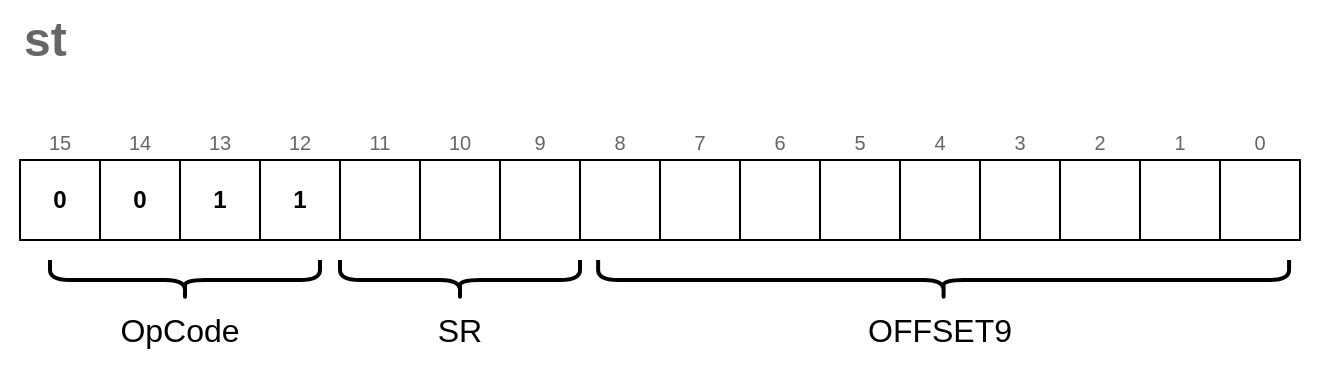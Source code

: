 <mxfile version="15.8.7" type="device"><diagram id="lDyvaed_ntnNjsBYcKlS" name="Page-1"><mxGraphModel dx="1106" dy="892" grid="1" gridSize="10" guides="1" tooltips="1" connect="1" arrows="1" fold="1" page="1" pageScale="1" pageWidth="827" pageHeight="1169" math="0" shadow="0"><root><mxCell id="0"/><mxCell id="1" parent="0"/><mxCell id="PzuIrlQaU6gUbfsNahON-90" value="" style="rounded=0;whiteSpace=wrap;html=1;fontSize=10;strokeWidth=2;fillColor=none;strokeColor=none;" parent="1" vertex="1"><mxGeometry x="190" y="120" width="660" height="190" as="geometry"/></mxCell><mxCell id="PzuIrlQaU6gUbfsNahON-1" value="0" style="rounded=0;whiteSpace=wrap;html=1;fontStyle=1;" parent="1" vertex="1"><mxGeometry x="200" y="200" width="40" height="40" as="geometry"/></mxCell><mxCell id="PzuIrlQaU6gUbfsNahON-2" value="0" style="rounded=0;whiteSpace=wrap;html=1;fontStyle=1;" parent="1" vertex="1"><mxGeometry x="240" y="200" width="40" height="40" as="geometry"/></mxCell><mxCell id="PzuIrlQaU6gUbfsNahON-3" value="1" style="rounded=0;whiteSpace=wrap;html=1;fontStyle=1;" parent="1" vertex="1"><mxGeometry x="280" y="200" width="40" height="40" as="geometry"/></mxCell><mxCell id="PzuIrlQaU6gUbfsNahON-4" value="1" style="rounded=0;whiteSpace=wrap;html=1;fontStyle=1;" parent="1" vertex="1"><mxGeometry x="320" y="200" width="40" height="40" as="geometry"/></mxCell><mxCell id="PzuIrlQaU6gUbfsNahON-5" value="" style="rounded=0;whiteSpace=wrap;html=1;" parent="1" vertex="1"><mxGeometry x="360" y="200" width="40" height="40" as="geometry"/></mxCell><mxCell id="PzuIrlQaU6gUbfsNahON-6" value="" style="rounded=0;whiteSpace=wrap;html=1;" parent="1" vertex="1"><mxGeometry x="400" y="200" width="40" height="40" as="geometry"/></mxCell><mxCell id="PzuIrlQaU6gUbfsNahON-7" value="" style="rounded=0;whiteSpace=wrap;html=1;" parent="1" vertex="1"><mxGeometry x="440" y="200" width="40" height="40" as="geometry"/></mxCell><mxCell id="PzuIrlQaU6gUbfsNahON-8" value="" style="rounded=0;whiteSpace=wrap;html=1;" parent="1" vertex="1"><mxGeometry x="480" y="200" width="40" height="40" as="geometry"/></mxCell><mxCell id="PzuIrlQaU6gUbfsNahON-9" value="" style="rounded=0;whiteSpace=wrap;html=1;" parent="1" vertex="1"><mxGeometry x="520" y="200" width="40" height="40" as="geometry"/></mxCell><mxCell id="PzuIrlQaU6gUbfsNahON-10" value="" style="rounded=0;whiteSpace=wrap;html=1;" parent="1" vertex="1"><mxGeometry x="560" y="200" width="40" height="40" as="geometry"/></mxCell><mxCell id="PzuIrlQaU6gUbfsNahON-11" value="" style="rounded=0;whiteSpace=wrap;html=1;" parent="1" vertex="1"><mxGeometry x="600" y="200" width="40" height="40" as="geometry"/></mxCell><mxCell id="PzuIrlQaU6gUbfsNahON-12" value="" style="rounded=0;whiteSpace=wrap;html=1;" parent="1" vertex="1"><mxGeometry x="640" y="200" width="40" height="40" as="geometry"/></mxCell><mxCell id="PzuIrlQaU6gUbfsNahON-13" value="" style="rounded=0;whiteSpace=wrap;html=1;" parent="1" vertex="1"><mxGeometry x="680" y="200" width="40" height="40" as="geometry"/></mxCell><mxCell id="PzuIrlQaU6gUbfsNahON-14" value="" style="rounded=0;whiteSpace=wrap;html=1;" parent="1" vertex="1"><mxGeometry x="720" y="200" width="40" height="40" as="geometry"/></mxCell><mxCell id="PzuIrlQaU6gUbfsNahON-15" value="" style="rounded=0;whiteSpace=wrap;html=1;" parent="1" vertex="1"><mxGeometry x="760" y="200" width="40" height="40" as="geometry"/></mxCell><mxCell id="PzuIrlQaU6gUbfsNahON-16" value="" style="rounded=0;whiteSpace=wrap;html=1;" parent="1" vertex="1"><mxGeometry x="800" y="200" width="40" height="40" as="geometry"/></mxCell><mxCell id="PzuIrlQaU6gUbfsNahON-63" value="" style="shape=curlyBracket;whiteSpace=wrap;html=1;rounded=1;fontSize=16;strokeWidth=2;fillColor=none;rotation=-90;" parent="1" vertex="1"><mxGeometry x="272.5" y="192.5" width="20" height="135" as="geometry"/></mxCell><mxCell id="PzuIrlQaU6gUbfsNahON-65" value="OpCode" style="text;html=1;strokeColor=none;fillColor=none;align=center;verticalAlign=middle;whiteSpace=wrap;rounded=0;fontSize=16;" parent="1" vertex="1"><mxGeometry x="250" y="270" width="60" height="30" as="geometry"/></mxCell><mxCell id="PzuIrlQaU6gUbfsNahON-71" value="" style="shape=curlyBracket;whiteSpace=wrap;html=1;rounded=1;fontSize=16;strokeWidth=2;fillColor=none;rotation=-90;" parent="1" vertex="1"><mxGeometry x="651.8" y="87.27" width="20" height="345.46" as="geometry"/></mxCell><mxCell id="PzuIrlQaU6gUbfsNahON-73" value="0" style="text;html=1;strokeColor=none;fillColor=none;align=center;verticalAlign=bottom;whiteSpace=wrap;rounded=0;fontSize=10;fontColor=#666666;" parent="1" vertex="1"><mxGeometry x="800" y="170" width="40" height="30" as="geometry"/></mxCell><mxCell id="PzuIrlQaU6gUbfsNahON-74" value="1" style="text;html=1;strokeColor=none;fillColor=none;align=center;verticalAlign=bottom;whiteSpace=wrap;rounded=0;fontSize=10;fontColor=#666666;" parent="1" vertex="1"><mxGeometry x="760" y="170" width="40" height="30" as="geometry"/></mxCell><mxCell id="PzuIrlQaU6gUbfsNahON-75" value="2" style="text;html=1;strokeColor=none;fillColor=none;align=center;verticalAlign=bottom;whiteSpace=wrap;rounded=0;fontSize=10;fontColor=#666666;" parent="1" vertex="1"><mxGeometry x="720" y="170" width="40" height="30" as="geometry"/></mxCell><mxCell id="PzuIrlQaU6gUbfsNahON-76" value="3" style="text;html=1;strokeColor=none;fillColor=none;align=center;verticalAlign=bottom;whiteSpace=wrap;rounded=0;fontSize=10;fontColor=#666666;" parent="1" vertex="1"><mxGeometry x="680" y="170" width="40" height="30" as="geometry"/></mxCell><mxCell id="PzuIrlQaU6gUbfsNahON-77" value="4" style="text;html=1;strokeColor=none;fillColor=none;align=center;verticalAlign=bottom;whiteSpace=wrap;rounded=0;fontSize=10;fontColor=#666666;" parent="1" vertex="1"><mxGeometry x="640" y="170" width="40" height="30" as="geometry"/></mxCell><mxCell id="PzuIrlQaU6gUbfsNahON-78" value="5" style="text;html=1;strokeColor=none;fillColor=none;align=center;verticalAlign=bottom;whiteSpace=wrap;rounded=0;fontSize=10;fontColor=#666666;" parent="1" vertex="1"><mxGeometry x="600" y="170" width="40" height="30" as="geometry"/></mxCell><mxCell id="PzuIrlQaU6gUbfsNahON-79" value="6" style="text;html=1;strokeColor=none;fillColor=none;align=center;verticalAlign=bottom;whiteSpace=wrap;rounded=0;fontSize=10;fontColor=#666666;" parent="1" vertex="1"><mxGeometry x="560" y="170" width="40" height="30" as="geometry"/></mxCell><mxCell id="PzuIrlQaU6gUbfsNahON-80" value="7" style="text;html=1;strokeColor=none;fillColor=none;align=center;verticalAlign=bottom;whiteSpace=wrap;rounded=0;fontSize=10;fontColor=#666666;" parent="1" vertex="1"><mxGeometry x="520" y="170" width="40" height="30" as="geometry"/></mxCell><mxCell id="PzuIrlQaU6gUbfsNahON-81" value="8" style="text;html=1;strokeColor=none;fillColor=none;align=center;verticalAlign=bottom;whiteSpace=wrap;rounded=0;fontSize=10;fontColor=#666666;" parent="1" vertex="1"><mxGeometry x="480" y="170" width="40" height="30" as="geometry"/></mxCell><mxCell id="PzuIrlQaU6gUbfsNahON-82" value="9" style="text;html=1;strokeColor=none;fillColor=none;align=center;verticalAlign=bottom;whiteSpace=wrap;rounded=0;fontSize=10;fontColor=#666666;" parent="1" vertex="1"><mxGeometry x="440" y="170" width="40" height="30" as="geometry"/></mxCell><mxCell id="PzuIrlQaU6gUbfsNahON-83" value="10" style="text;html=1;strokeColor=none;fillColor=none;align=center;verticalAlign=bottom;whiteSpace=wrap;rounded=0;fontSize=10;fontColor=#666666;" parent="1" vertex="1"><mxGeometry x="400" y="170" width="40" height="30" as="geometry"/></mxCell><mxCell id="PzuIrlQaU6gUbfsNahON-84" value="11" style="text;html=1;strokeColor=none;fillColor=none;align=center;verticalAlign=bottom;whiteSpace=wrap;rounded=0;fontSize=10;fontColor=#666666;" parent="1" vertex="1"><mxGeometry x="360" y="170" width="40" height="30" as="geometry"/></mxCell><mxCell id="PzuIrlQaU6gUbfsNahON-85" value="12" style="text;html=1;strokeColor=none;fillColor=none;align=center;verticalAlign=bottom;whiteSpace=wrap;rounded=0;fontSize=10;fontColor=#666666;" parent="1" vertex="1"><mxGeometry x="320" y="170" width="40" height="30" as="geometry"/></mxCell><mxCell id="PzuIrlQaU6gUbfsNahON-86" value="13" style="text;html=1;strokeColor=none;fillColor=none;align=center;verticalAlign=bottom;whiteSpace=wrap;rounded=0;fontSize=10;fontColor=#666666;" parent="1" vertex="1"><mxGeometry x="280" y="170" width="40" height="30" as="geometry"/></mxCell><mxCell id="PzuIrlQaU6gUbfsNahON-87" value="14" style="text;html=1;strokeColor=none;fillColor=none;align=center;verticalAlign=bottom;whiteSpace=wrap;rounded=0;fontSize=10;fontColor=#666666;" parent="1" vertex="1"><mxGeometry x="240" y="170" width="40" height="30" as="geometry"/></mxCell><mxCell id="PzuIrlQaU6gUbfsNahON-88" value="15" style="text;html=1;strokeColor=none;fillColor=none;align=center;verticalAlign=bottom;whiteSpace=wrap;rounded=0;fontSize=10;fontColor=#666666;" parent="1" vertex="1"><mxGeometry x="200" y="170" width="40" height="30" as="geometry"/></mxCell><mxCell id="PzuIrlQaU6gUbfsNahON-89" value="st" style="text;strokeColor=none;fillColor=none;html=1;fontSize=24;fontStyle=1;verticalAlign=middle;align=left;fontColor=#666666;" parent="1" vertex="1"><mxGeometry x="200" y="120" width="100" height="40" as="geometry"/></mxCell><mxCell id="PzuIrlQaU6gUbfsNahON-91" value="" style="shape=curlyBracket;whiteSpace=wrap;html=1;rounded=1;fontSize=16;strokeWidth=2;fillColor=none;rotation=-90;" parent="1" vertex="1"><mxGeometry x="410" y="200" width="20" height="120" as="geometry"/></mxCell><mxCell id="PzuIrlQaU6gUbfsNahON-92" value="SR" style="text;html=1;strokeColor=none;fillColor=none;align=center;verticalAlign=middle;whiteSpace=wrap;rounded=0;fontSize=16;" parent="1" vertex="1"><mxGeometry x="390" y="270" width="60" height="30" as="geometry"/></mxCell><mxCell id="HvJzhfNF6GrlHVYJ8OmF-1" value="OFFSET9" style="text;html=1;strokeColor=none;fillColor=none;align=center;verticalAlign=middle;whiteSpace=wrap;rounded=0;fontSize=16;" vertex="1" parent="1"><mxGeometry x="630" y="270" width="60" height="30" as="geometry"/></mxCell></root></mxGraphModel></diagram></mxfile>